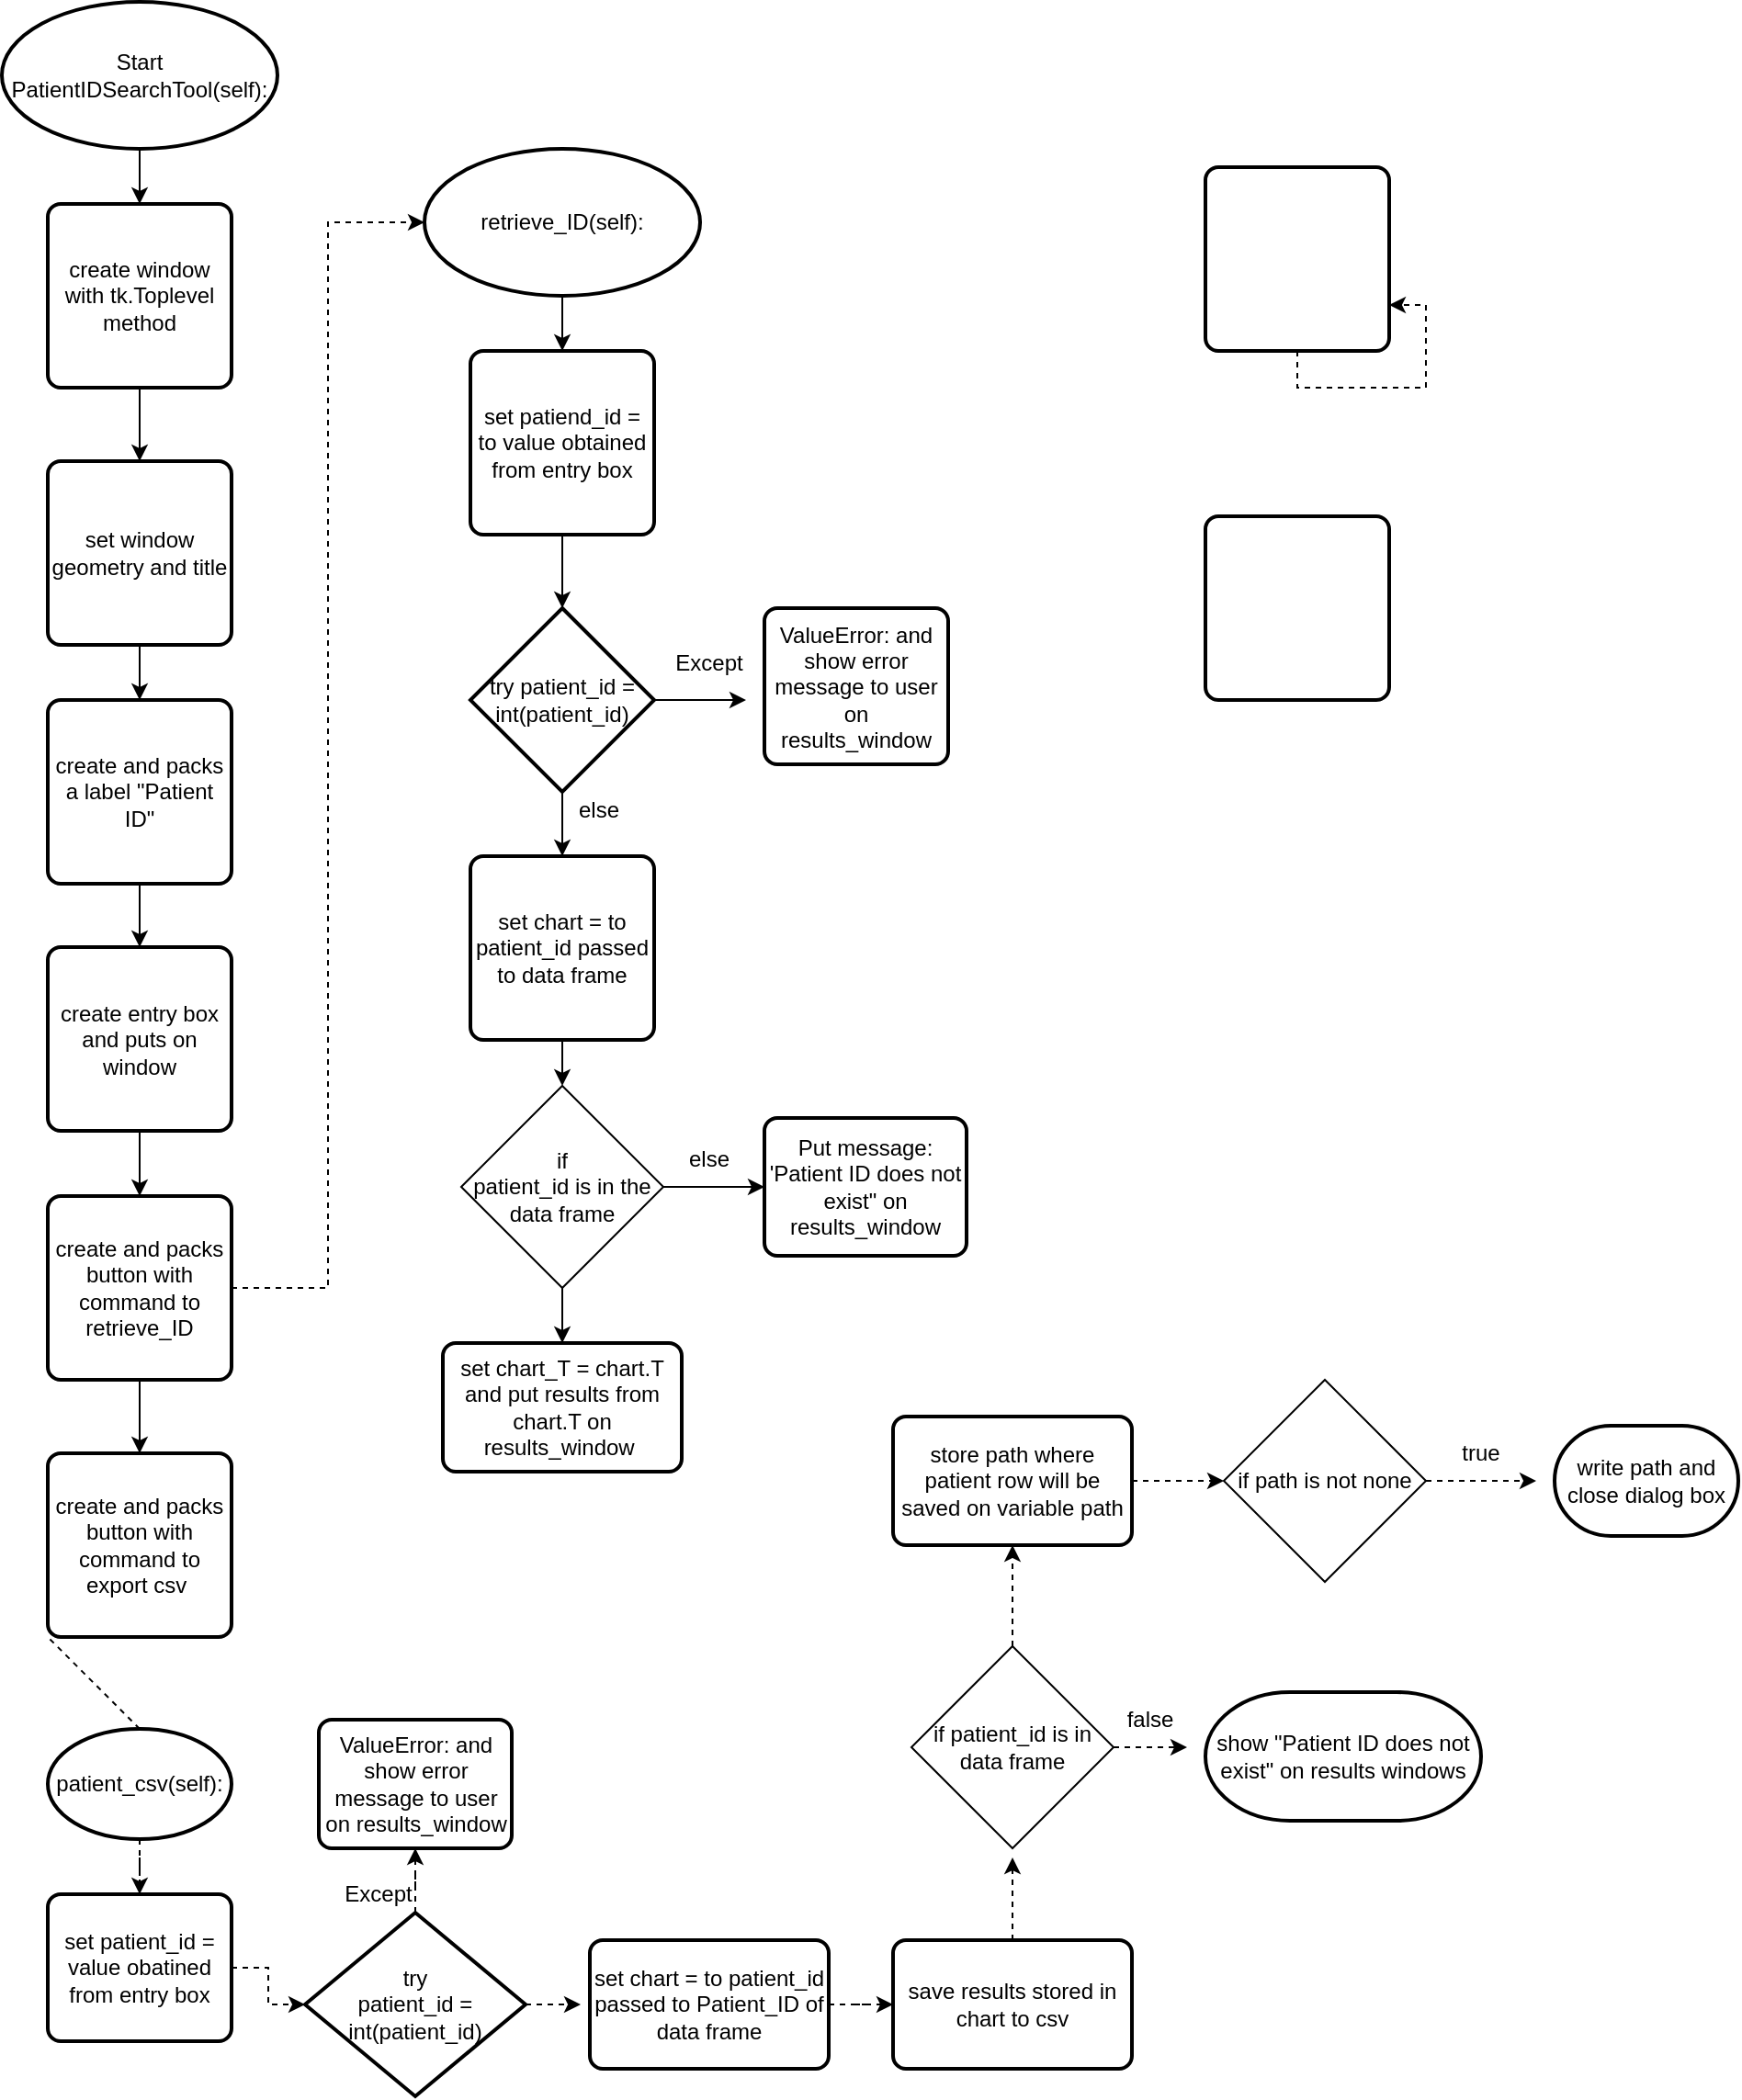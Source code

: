 <mxfile version="13.7.7" type="github">
  <diagram id="C5RBs43oDa-KdzZeNtuy" name="Page-1">
    <mxGraphModel dx="1740" dy="1337" grid="1" gridSize="10" guides="1" tooltips="1" connect="1" arrows="1" fold="1" page="1" pageScale="1" pageWidth="827" pageHeight="1169" math="0" shadow="0">
      <root>
        <mxCell id="WIyWlLk6GJQsqaUBKTNV-0" />
        <mxCell id="WIyWlLk6GJQsqaUBKTNV-1" parent="WIyWlLk6GJQsqaUBKTNV-0" />
        <mxCell id="54fz8cjKadsP2ye5OsTs-17" style="edgeStyle=orthogonalEdgeStyle;rounded=0;orthogonalLoop=1;jettySize=auto;html=1;entryX=0.5;entryY=0;entryDx=0;entryDy=0;" edge="1" parent="WIyWlLk6GJQsqaUBKTNV-1" source="54fz8cjKadsP2ye5OsTs-0" target="54fz8cjKadsP2ye5OsTs-9">
          <mxGeometry relative="1" as="geometry" />
        </mxCell>
        <mxCell id="54fz8cjKadsP2ye5OsTs-0" value="&lt;div&gt;Start&lt;br&gt;PatientIDSearchTool(self): &lt;br&gt;&lt;/div&gt;" style="strokeWidth=2;html=1;shape=mxgraph.flowchart.start_1;whiteSpace=wrap;" vertex="1" parent="WIyWlLk6GJQsqaUBKTNV-1">
          <mxGeometry x="25" y="20" width="150" height="80" as="geometry" />
        </mxCell>
        <mxCell id="54fz8cjKadsP2ye5OsTs-16" style="edgeStyle=orthogonalEdgeStyle;rounded=0;orthogonalLoop=1;jettySize=auto;html=1;entryX=0.5;entryY=0;entryDx=0;entryDy=0;" edge="1" parent="WIyWlLk6GJQsqaUBKTNV-1" source="54fz8cjKadsP2ye5OsTs-3" target="54fz8cjKadsP2ye5OsTs-7">
          <mxGeometry relative="1" as="geometry" />
        </mxCell>
        <mxCell id="54fz8cjKadsP2ye5OsTs-3" value="create entry box and puts on window" style="rounded=1;whiteSpace=wrap;html=1;absoluteArcSize=1;arcSize=14;strokeWidth=2;" vertex="1" parent="WIyWlLk6GJQsqaUBKTNV-1">
          <mxGeometry x="50" y="534.5" width="100" height="100" as="geometry" />
        </mxCell>
        <mxCell id="54fz8cjKadsP2ye5OsTs-4" value="create and packs button with command to export csv&amp;nbsp; " style="rounded=1;whiteSpace=wrap;html=1;absoluteArcSize=1;arcSize=14;strokeWidth=2;" vertex="1" parent="WIyWlLk6GJQsqaUBKTNV-1">
          <mxGeometry x="50" y="810" width="100" height="100" as="geometry" />
        </mxCell>
        <mxCell id="54fz8cjKadsP2ye5OsTs-5" value="" style="rounded=1;whiteSpace=wrap;html=1;absoluteArcSize=1;arcSize=14;strokeWidth=2;" vertex="1" parent="WIyWlLk6GJQsqaUBKTNV-1">
          <mxGeometry x="680" y="300" width="100" height="100" as="geometry" />
        </mxCell>
        <mxCell id="54fz8cjKadsP2ye5OsTs-6" value="" style="rounded=1;whiteSpace=wrap;html=1;absoluteArcSize=1;arcSize=14;strokeWidth=2;" vertex="1" parent="WIyWlLk6GJQsqaUBKTNV-1">
          <mxGeometry x="680" y="110" width="100" height="100" as="geometry" />
        </mxCell>
        <mxCell id="54fz8cjKadsP2ye5OsTs-20" style="edgeStyle=orthogonalEdgeStyle;rounded=0;orthogonalLoop=1;jettySize=auto;html=1;entryX=0.5;entryY=0;entryDx=0;entryDy=0;" edge="1" parent="WIyWlLk6GJQsqaUBKTNV-1" source="54fz8cjKadsP2ye5OsTs-7" target="54fz8cjKadsP2ye5OsTs-4">
          <mxGeometry relative="1" as="geometry" />
        </mxCell>
        <mxCell id="54fz8cjKadsP2ye5OsTs-50" style="edgeStyle=orthogonalEdgeStyle;rounded=0;orthogonalLoop=1;jettySize=auto;html=1;exitX=1;exitY=0.5;exitDx=0;exitDy=0;entryX=0;entryY=0.5;entryDx=0;entryDy=0;entryPerimeter=0;dashed=1;" edge="1" parent="WIyWlLk6GJQsqaUBKTNV-1" source="54fz8cjKadsP2ye5OsTs-7" target="54fz8cjKadsP2ye5OsTs-23">
          <mxGeometry relative="1" as="geometry" />
        </mxCell>
        <mxCell id="54fz8cjKadsP2ye5OsTs-7" value="create and packs button with command to retrieve_ID " style="rounded=1;whiteSpace=wrap;html=1;absoluteArcSize=1;arcSize=14;strokeWidth=2;" vertex="1" parent="WIyWlLk6GJQsqaUBKTNV-1">
          <mxGeometry x="50" y="670" width="100" height="100" as="geometry" />
        </mxCell>
        <mxCell id="54fz8cjKadsP2ye5OsTs-14" style="edgeStyle=orthogonalEdgeStyle;rounded=0;orthogonalLoop=1;jettySize=auto;html=1;entryX=0.5;entryY=0;entryDx=0;entryDy=0;" edge="1" parent="WIyWlLk6GJQsqaUBKTNV-1" source="54fz8cjKadsP2ye5OsTs-8" target="54fz8cjKadsP2ye5OsTs-3">
          <mxGeometry relative="1" as="geometry" />
        </mxCell>
        <mxCell id="54fz8cjKadsP2ye5OsTs-8" value="create and packs a label &quot;Patient ID&quot;" style="rounded=1;whiteSpace=wrap;html=1;absoluteArcSize=1;arcSize=14;strokeWidth=2;" vertex="1" parent="WIyWlLk6GJQsqaUBKTNV-1">
          <mxGeometry x="50" y="400" width="100" height="100" as="geometry" />
        </mxCell>
        <mxCell id="54fz8cjKadsP2ye5OsTs-12" style="edgeStyle=orthogonalEdgeStyle;rounded=0;orthogonalLoop=1;jettySize=auto;html=1;entryX=0.5;entryY=0;entryDx=0;entryDy=0;" edge="1" parent="WIyWlLk6GJQsqaUBKTNV-1" source="54fz8cjKadsP2ye5OsTs-9" target="54fz8cjKadsP2ye5OsTs-10">
          <mxGeometry relative="1" as="geometry" />
        </mxCell>
        <mxCell id="54fz8cjKadsP2ye5OsTs-9" value="create window with tk.Toplevel method" style="rounded=1;whiteSpace=wrap;html=1;absoluteArcSize=1;arcSize=14;strokeWidth=2;" vertex="1" parent="WIyWlLk6GJQsqaUBKTNV-1">
          <mxGeometry x="50" y="130" width="100" height="100" as="geometry" />
        </mxCell>
        <mxCell id="54fz8cjKadsP2ye5OsTs-13" style="edgeStyle=orthogonalEdgeStyle;rounded=0;orthogonalLoop=1;jettySize=auto;html=1;entryX=0.5;entryY=0;entryDx=0;entryDy=0;" edge="1" parent="WIyWlLk6GJQsqaUBKTNV-1" source="54fz8cjKadsP2ye5OsTs-10" target="54fz8cjKadsP2ye5OsTs-8">
          <mxGeometry relative="1" as="geometry" />
        </mxCell>
        <mxCell id="54fz8cjKadsP2ye5OsTs-10" value="set window geometry and title" style="rounded=1;whiteSpace=wrap;html=1;absoluteArcSize=1;arcSize=14;strokeWidth=2;" vertex="1" parent="WIyWlLk6GJQsqaUBKTNV-1">
          <mxGeometry x="50" y="270" width="100" height="100" as="geometry" />
        </mxCell>
        <mxCell id="54fz8cjKadsP2ye5OsTs-32" style="edgeStyle=orthogonalEdgeStyle;rounded=0;orthogonalLoop=1;jettySize=auto;html=1;entryX=0.5;entryY=0;entryDx=0;entryDy=0;" edge="1" parent="WIyWlLk6GJQsqaUBKTNV-1" source="54fz8cjKadsP2ye5OsTs-23" target="54fz8cjKadsP2ye5OsTs-24">
          <mxGeometry relative="1" as="geometry" />
        </mxCell>
        <mxCell id="54fz8cjKadsP2ye5OsTs-23" value="&lt;div&gt;retrieve_ID(self): &lt;br&gt;&lt;/div&gt;" style="strokeWidth=2;html=1;shape=mxgraph.flowchart.start_1;whiteSpace=wrap;" vertex="1" parent="WIyWlLk6GJQsqaUBKTNV-1">
          <mxGeometry x="255" y="100" width="150" height="80" as="geometry" />
        </mxCell>
        <mxCell id="54fz8cjKadsP2ye5OsTs-31" style="edgeStyle=orthogonalEdgeStyle;rounded=0;orthogonalLoop=1;jettySize=auto;html=1;entryX=0.5;entryY=0;entryDx=0;entryDy=0;" edge="1" parent="WIyWlLk6GJQsqaUBKTNV-1" source="54fz8cjKadsP2ye5OsTs-24">
          <mxGeometry relative="1" as="geometry">
            <mxPoint x="330" y="350" as="targetPoint" />
          </mxGeometry>
        </mxCell>
        <mxCell id="54fz8cjKadsP2ye5OsTs-24" value="set patiend_id = to value obtained from entry box " style="rounded=1;whiteSpace=wrap;html=1;absoluteArcSize=1;arcSize=14;strokeWidth=2;" vertex="1" parent="WIyWlLk6GJQsqaUBKTNV-1">
          <mxGeometry x="280" y="210" width="100" height="100" as="geometry" />
        </mxCell>
        <mxCell id="54fz8cjKadsP2ye5OsTs-29" style="edgeStyle=orthogonalEdgeStyle;rounded=0;orthogonalLoop=1;jettySize=auto;html=1;entryX=0.5;entryY=0;entryDx=0;entryDy=0;" edge="1" parent="WIyWlLk6GJQsqaUBKTNV-1" source="54fz8cjKadsP2ye5OsTs-27">
          <mxGeometry relative="1" as="geometry">
            <mxPoint x="330" y="610" as="targetPoint" />
          </mxGeometry>
        </mxCell>
        <mxCell id="54fz8cjKadsP2ye5OsTs-27" value="set chart = to patient_id passed to data frame " style="rounded=1;whiteSpace=wrap;html=1;absoluteArcSize=1;arcSize=14;strokeWidth=2;" vertex="1" parent="WIyWlLk6GJQsqaUBKTNV-1">
          <mxGeometry x="280" y="485" width="100" height="100" as="geometry" />
        </mxCell>
        <mxCell id="54fz8cjKadsP2ye5OsTs-30" style="edgeStyle=orthogonalEdgeStyle;rounded=0;orthogonalLoop=1;jettySize=auto;html=1;entryX=0.5;entryY=0;entryDx=0;entryDy=0;" edge="1" parent="WIyWlLk6GJQsqaUBKTNV-1" target="54fz8cjKadsP2ye5OsTs-27">
          <mxGeometry relative="1" as="geometry">
            <mxPoint x="330" y="450" as="sourcePoint" />
          </mxGeometry>
        </mxCell>
        <mxCell id="54fz8cjKadsP2ye5OsTs-34" style="edgeStyle=orthogonalEdgeStyle;rounded=0;orthogonalLoop=1;jettySize=auto;html=1;" edge="1" parent="WIyWlLk6GJQsqaUBKTNV-1" source="54fz8cjKadsP2ye5OsTs-33">
          <mxGeometry relative="1" as="geometry">
            <mxPoint x="430" y="400" as="targetPoint" />
          </mxGeometry>
        </mxCell>
        <mxCell id="54fz8cjKadsP2ye5OsTs-33" value="try patient_id = int(patient_id)" style="strokeWidth=2;html=1;shape=mxgraph.flowchart.decision;whiteSpace=wrap;" vertex="1" parent="WIyWlLk6GJQsqaUBKTNV-1">
          <mxGeometry x="280" y="350" width="100" height="100" as="geometry" />
        </mxCell>
        <mxCell id="54fz8cjKadsP2ye5OsTs-36" value="Except" style="text;html=1;strokeColor=none;fillColor=none;align=center;verticalAlign=middle;whiteSpace=wrap;rounded=0;" vertex="1" parent="WIyWlLk6GJQsqaUBKTNV-1">
          <mxGeometry x="390" y="370" width="40" height="20" as="geometry" />
        </mxCell>
        <mxCell id="54fz8cjKadsP2ye5OsTs-38" value="ValueError: and show error message to user on results_window" style="rounded=1;whiteSpace=wrap;html=1;absoluteArcSize=1;arcSize=14;strokeWidth=2;" vertex="1" parent="WIyWlLk6GJQsqaUBKTNV-1">
          <mxGeometry x="440" y="350" width="100" height="85" as="geometry" />
        </mxCell>
        <mxCell id="54fz8cjKadsP2ye5OsTs-39" value="else" style="text;html=1;strokeColor=none;fillColor=none;align=center;verticalAlign=middle;whiteSpace=wrap;rounded=0;" vertex="1" parent="WIyWlLk6GJQsqaUBKTNV-1">
          <mxGeometry x="330" y="435" width="40" height="50" as="geometry" />
        </mxCell>
        <mxCell id="54fz8cjKadsP2ye5OsTs-42" style="edgeStyle=orthogonalEdgeStyle;rounded=0;orthogonalLoop=1;jettySize=auto;html=1;" edge="1" parent="WIyWlLk6GJQsqaUBKTNV-1" source="54fz8cjKadsP2ye5OsTs-41">
          <mxGeometry relative="1" as="geometry">
            <mxPoint x="330" y="750" as="targetPoint" />
          </mxGeometry>
        </mxCell>
        <mxCell id="54fz8cjKadsP2ye5OsTs-45" style="edgeStyle=orthogonalEdgeStyle;rounded=0;orthogonalLoop=1;jettySize=auto;html=1;" edge="1" parent="WIyWlLk6GJQsqaUBKTNV-1" source="54fz8cjKadsP2ye5OsTs-41" target="54fz8cjKadsP2ye5OsTs-44">
          <mxGeometry relative="1" as="geometry" />
        </mxCell>
        <mxCell id="54fz8cjKadsP2ye5OsTs-41" value="&lt;div&gt;if &lt;br&gt;&lt;/div&gt;&lt;div&gt;patient_id is in the data frame &lt;/div&gt;" style="rhombus;whiteSpace=wrap;html=1;" vertex="1" parent="WIyWlLk6GJQsqaUBKTNV-1">
          <mxGeometry x="275" y="610" width="110" height="110" as="geometry" />
        </mxCell>
        <mxCell id="54fz8cjKadsP2ye5OsTs-43" value="&lt;div&gt;set chart_T = chart.T&lt;/div&gt;&lt;div&gt;and put results from chart.T on results_window&amp;nbsp; &lt;/div&gt;" style="rounded=1;whiteSpace=wrap;html=1;absoluteArcSize=1;arcSize=14;strokeWidth=2;" vertex="1" parent="WIyWlLk6GJQsqaUBKTNV-1">
          <mxGeometry x="265" y="750" width="130" height="70" as="geometry" />
        </mxCell>
        <mxCell id="54fz8cjKadsP2ye5OsTs-44" value="Put message: &#39;Patient ID does not exist&quot; on results_window" style="rounded=1;whiteSpace=wrap;html=1;absoluteArcSize=1;arcSize=14;strokeWidth=2;" vertex="1" parent="WIyWlLk6GJQsqaUBKTNV-1">
          <mxGeometry x="440" y="627.5" width="110" height="75" as="geometry" />
        </mxCell>
        <mxCell id="54fz8cjKadsP2ye5OsTs-46" value="else" style="text;html=1;strokeColor=none;fillColor=none;align=center;verticalAlign=middle;whiteSpace=wrap;rounded=0;" vertex="1" parent="WIyWlLk6GJQsqaUBKTNV-1">
          <mxGeometry x="390" y="640" width="40" height="20" as="geometry" />
        </mxCell>
        <mxCell id="54fz8cjKadsP2ye5OsTs-56" style="edgeStyle=orthogonalEdgeStyle;rounded=0;orthogonalLoop=1;jettySize=auto;html=1;entryX=0.5;entryY=0;entryDx=0;entryDy=0;dashed=1;" edge="1" parent="WIyWlLk6GJQsqaUBKTNV-1" source="54fz8cjKadsP2ye5OsTs-48" target="54fz8cjKadsP2ye5OsTs-51">
          <mxGeometry relative="1" as="geometry" />
        </mxCell>
        <mxCell id="54fz8cjKadsP2ye5OsTs-48" value="patient_csv(self):" style="strokeWidth=2;html=1;shape=mxgraph.flowchart.start_1;whiteSpace=wrap;" vertex="1" parent="WIyWlLk6GJQsqaUBKTNV-1">
          <mxGeometry x="50" y="960" width="100" height="60" as="geometry" />
        </mxCell>
        <mxCell id="54fz8cjKadsP2ye5OsTs-58" style="edgeStyle=orthogonalEdgeStyle;rounded=0;orthogonalLoop=1;jettySize=auto;html=1;dashed=1;" edge="1" parent="WIyWlLk6GJQsqaUBKTNV-1" source="54fz8cjKadsP2ye5OsTs-51" target="54fz8cjKadsP2ye5OsTs-57">
          <mxGeometry relative="1" as="geometry" />
        </mxCell>
        <mxCell id="54fz8cjKadsP2ye5OsTs-51" value="set patient_id = value obatined from entry box" style="rounded=1;whiteSpace=wrap;html=1;absoluteArcSize=1;arcSize=14;strokeWidth=2;" vertex="1" parent="WIyWlLk6GJQsqaUBKTNV-1">
          <mxGeometry x="50" y="1050" width="100" height="80" as="geometry" />
        </mxCell>
        <mxCell id="54fz8cjKadsP2ye5OsTs-52" value="ValueError: and show error message to user on results_window" style="rounded=1;whiteSpace=wrap;html=1;absoluteArcSize=1;arcSize=14;strokeWidth=2;" vertex="1" parent="WIyWlLk6GJQsqaUBKTNV-1">
          <mxGeometry x="197.5" y="955" width="105" height="70" as="geometry" />
        </mxCell>
        <mxCell id="54fz8cjKadsP2ye5OsTs-68" style="edgeStyle=orthogonalEdgeStyle;rounded=0;orthogonalLoop=1;jettySize=auto;html=1;dashed=1;" edge="1" parent="WIyWlLk6GJQsqaUBKTNV-1" source="54fz8cjKadsP2ye5OsTs-54">
          <mxGeometry relative="1" as="geometry">
            <mxPoint x="575" y="1030" as="targetPoint" />
          </mxGeometry>
        </mxCell>
        <mxCell id="54fz8cjKadsP2ye5OsTs-54" value="save results stored in chart to csv" style="rounded=1;whiteSpace=wrap;html=1;absoluteArcSize=1;arcSize=14;strokeWidth=2;" vertex="1" parent="WIyWlLk6GJQsqaUBKTNV-1">
          <mxGeometry x="510" y="1075" width="130" height="70" as="geometry" />
        </mxCell>
        <mxCell id="54fz8cjKadsP2ye5OsTs-65" style="edgeStyle=orthogonalEdgeStyle;rounded=0;orthogonalLoop=1;jettySize=auto;html=1;entryX=0;entryY=0.5;entryDx=0;entryDy=0;dashed=1;" edge="1" parent="WIyWlLk6GJQsqaUBKTNV-1" source="54fz8cjKadsP2ye5OsTs-55" target="54fz8cjKadsP2ye5OsTs-54">
          <mxGeometry relative="1" as="geometry" />
        </mxCell>
        <mxCell id="54fz8cjKadsP2ye5OsTs-55" value="set chart = to patient_id passed to Patient_ID of data frame" style="rounded=1;whiteSpace=wrap;html=1;absoluteArcSize=1;arcSize=14;strokeWidth=2;" vertex="1" parent="WIyWlLk6GJQsqaUBKTNV-1">
          <mxGeometry x="345" y="1075" width="130" height="70" as="geometry" />
        </mxCell>
        <mxCell id="54fz8cjKadsP2ye5OsTs-59" style="edgeStyle=orthogonalEdgeStyle;rounded=0;orthogonalLoop=1;jettySize=auto;html=1;entryX=0.5;entryY=1;entryDx=0;entryDy=0;dashed=1;" edge="1" parent="WIyWlLk6GJQsqaUBKTNV-1" source="54fz8cjKadsP2ye5OsTs-57" target="54fz8cjKadsP2ye5OsTs-52">
          <mxGeometry relative="1" as="geometry" />
        </mxCell>
        <mxCell id="54fz8cjKadsP2ye5OsTs-64" style="edgeStyle=orthogonalEdgeStyle;rounded=0;orthogonalLoop=1;jettySize=auto;html=1;dashed=1;" edge="1" parent="WIyWlLk6GJQsqaUBKTNV-1" source="54fz8cjKadsP2ye5OsTs-57">
          <mxGeometry relative="1" as="geometry">
            <mxPoint x="340" y="1110" as="targetPoint" />
          </mxGeometry>
        </mxCell>
        <mxCell id="54fz8cjKadsP2ye5OsTs-57" value="&lt;div&gt;try&lt;/div&gt;&lt;div&gt;patient_id = int(patient_id)&lt;br&gt;&lt;/div&gt;" style="strokeWidth=2;html=1;shape=mxgraph.flowchart.decision;whiteSpace=wrap;" vertex="1" parent="WIyWlLk6GJQsqaUBKTNV-1">
          <mxGeometry x="190" y="1060" width="120" height="100" as="geometry" />
        </mxCell>
        <mxCell id="54fz8cjKadsP2ye5OsTs-60" value="Except" style="text;html=1;strokeColor=none;fillColor=none;align=center;verticalAlign=middle;whiteSpace=wrap;rounded=0;" vertex="1" parent="WIyWlLk6GJQsqaUBKTNV-1">
          <mxGeometry x="210" y="1040" width="40" height="20" as="geometry" />
        </mxCell>
        <mxCell id="54fz8cjKadsP2ye5OsTs-71" style="edgeStyle=orthogonalEdgeStyle;rounded=0;orthogonalLoop=1;jettySize=auto;html=1;entryX=0;entryY=0.5;entryDx=0;entryDy=0;dashed=1;" edge="1" parent="WIyWlLk6GJQsqaUBKTNV-1" source="54fz8cjKadsP2ye5OsTs-66">
          <mxGeometry relative="1" as="geometry">
            <mxPoint x="670" y="970" as="targetPoint" />
          </mxGeometry>
        </mxCell>
        <mxCell id="54fz8cjKadsP2ye5OsTs-74" style="edgeStyle=orthogonalEdgeStyle;rounded=0;orthogonalLoop=1;jettySize=auto;html=1;dashed=1;" edge="1" parent="WIyWlLk6GJQsqaUBKTNV-1" source="54fz8cjKadsP2ye5OsTs-66">
          <mxGeometry relative="1" as="geometry">
            <mxPoint x="575" y="860" as="targetPoint" />
          </mxGeometry>
        </mxCell>
        <mxCell id="54fz8cjKadsP2ye5OsTs-66" value="if patient_id is in data frame" style="rhombus;whiteSpace=wrap;html=1;" vertex="1" parent="WIyWlLk6GJQsqaUBKTNV-1">
          <mxGeometry x="520" y="915" width="110" height="110" as="geometry" />
        </mxCell>
        <mxCell id="54fz8cjKadsP2ye5OsTs-67" value="" style="endArrow=none;dashed=1;html=1;entryX=0;entryY=1;entryDx=0;entryDy=0;exitX=0.5;exitY=0;exitDx=0;exitDy=0;exitPerimeter=0;" edge="1" parent="WIyWlLk6GJQsqaUBKTNV-1" source="54fz8cjKadsP2ye5OsTs-48" target="54fz8cjKadsP2ye5OsTs-4">
          <mxGeometry width="50" height="50" relative="1" as="geometry">
            <mxPoint x="-30" y="980" as="sourcePoint" />
            <mxPoint x="20" y="930" as="targetPoint" />
          </mxGeometry>
        </mxCell>
        <mxCell id="54fz8cjKadsP2ye5OsTs-72" value="false" style="text;html=1;strokeColor=none;fillColor=none;align=center;verticalAlign=middle;whiteSpace=wrap;rounded=0;" vertex="1" parent="WIyWlLk6GJQsqaUBKTNV-1">
          <mxGeometry x="630" y="930" width="40" height="50" as="geometry" />
        </mxCell>
        <mxCell id="54fz8cjKadsP2ye5OsTs-79" style="edgeStyle=orthogonalEdgeStyle;rounded=0;orthogonalLoop=1;jettySize=auto;html=1;dashed=1;" edge="1" parent="WIyWlLk6GJQsqaUBKTNV-1" source="54fz8cjKadsP2ye5OsTs-75" target="54fz8cjKadsP2ye5OsTs-78">
          <mxGeometry relative="1" as="geometry" />
        </mxCell>
        <mxCell id="54fz8cjKadsP2ye5OsTs-75" value="store path where patient row will be saved on variable path" style="rounded=1;whiteSpace=wrap;html=1;absoluteArcSize=1;arcSize=14;strokeWidth=2;" vertex="1" parent="WIyWlLk6GJQsqaUBKTNV-1">
          <mxGeometry x="510" y="790" width="130" height="70" as="geometry" />
        </mxCell>
        <mxCell id="54fz8cjKadsP2ye5OsTs-77" style="edgeStyle=orthogonalEdgeStyle;rounded=0;orthogonalLoop=1;jettySize=auto;html=1;exitX=0.5;exitY=1;exitDx=0;exitDy=0;entryX=1;entryY=0.75;entryDx=0;entryDy=0;dashed=1;" edge="1" parent="WIyWlLk6GJQsqaUBKTNV-1" source="54fz8cjKadsP2ye5OsTs-6" target="54fz8cjKadsP2ye5OsTs-6">
          <mxGeometry relative="1" as="geometry" />
        </mxCell>
        <mxCell id="54fz8cjKadsP2ye5OsTs-80" style="edgeStyle=orthogonalEdgeStyle;rounded=0;orthogonalLoop=1;jettySize=auto;html=1;dashed=1;" edge="1" parent="WIyWlLk6GJQsqaUBKTNV-1" source="54fz8cjKadsP2ye5OsTs-78">
          <mxGeometry relative="1" as="geometry">
            <mxPoint x="860" y="825" as="targetPoint" />
          </mxGeometry>
        </mxCell>
        <mxCell id="54fz8cjKadsP2ye5OsTs-78" value="if path is not none" style="rhombus;whiteSpace=wrap;html=1;" vertex="1" parent="WIyWlLk6GJQsqaUBKTNV-1">
          <mxGeometry x="690" y="770" width="110" height="110" as="geometry" />
        </mxCell>
        <mxCell id="54fz8cjKadsP2ye5OsTs-82" value="true" style="text;html=1;strokeColor=none;fillColor=none;align=center;verticalAlign=middle;whiteSpace=wrap;rounded=0;" vertex="1" parent="WIyWlLk6GJQsqaUBKTNV-1">
          <mxGeometry x="810" y="800" width="40" height="20" as="geometry" />
        </mxCell>
        <mxCell id="54fz8cjKadsP2ye5OsTs-83" value="write path and close dialog box" style="strokeWidth=2;html=1;shape=mxgraph.flowchart.terminator;whiteSpace=wrap;" vertex="1" parent="WIyWlLk6GJQsqaUBKTNV-1">
          <mxGeometry x="870" y="795" width="100" height="60" as="geometry" />
        </mxCell>
        <mxCell id="54fz8cjKadsP2ye5OsTs-85" value="show &quot;Patient ID does not exist&quot; on results windows" style="strokeWidth=2;html=1;shape=mxgraph.flowchart.terminator;whiteSpace=wrap;" vertex="1" parent="WIyWlLk6GJQsqaUBKTNV-1">
          <mxGeometry x="680" y="940" width="150" height="70" as="geometry" />
        </mxCell>
      </root>
    </mxGraphModel>
  </diagram>
</mxfile>

